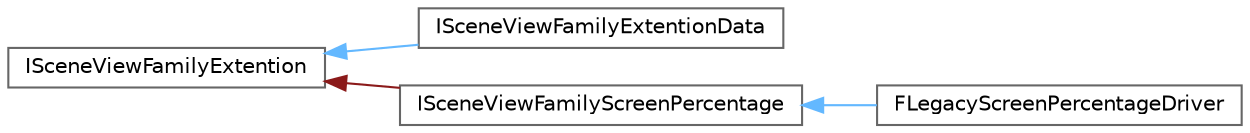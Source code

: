 digraph "Graphical Class Hierarchy"
{
 // INTERACTIVE_SVG=YES
 // LATEX_PDF_SIZE
  bgcolor="transparent";
  edge [fontname=Helvetica,fontsize=10,labelfontname=Helvetica,labelfontsize=10];
  node [fontname=Helvetica,fontsize=10,shape=box,height=0.2,width=0.4];
  rankdir="LR";
  Node0 [id="Node000000",label="ISceneViewFamilyExtention",height=0.2,width=0.4,color="grey40", fillcolor="white", style="filled",URL="$db/d84/classISceneViewFamilyExtention.html",tooltip="Generic plugin extension that have a lifetime of the FSceneViewFamily."];
  Node0 -> Node1 [id="edge5574_Node000000_Node000001",dir="back",color="steelblue1",style="solid",tooltip=" "];
  Node1 [id="Node000001",label="ISceneViewFamilyExtentionData",height=0.2,width=0.4,color="grey40", fillcolor="white", style="filled",URL="$d0/dd2/classISceneViewFamilyExtentionData.html",tooltip="Generic plugin extension that have a lifetime of the FSceneViewFamily that can contain arbitrary data..."];
  Node0 -> Node2 [id="edge5575_Node000000_Node000002",dir="back",color="firebrick4",style="solid",tooltip=" "];
  Node2 [id="Node000002",label="ISceneViewFamilyScreenPercentage",height=0.2,width=0.4,color="grey40", fillcolor="white", style="filled",URL="$d0/da6/classISceneViewFamilyScreenPercentage.html",tooltip=" "];
  Node2 -> Node3 [id="edge5576_Node000002_Node000003",dir="back",color="steelblue1",style="solid",tooltip=" "];
  Node3 [id="Node000003",label="FLegacyScreenPercentageDriver",height=0.2,width=0.4,color="grey40", fillcolor="white", style="filled",URL="$d7/d92/classFLegacyScreenPercentageDriver.html",tooltip="Default screen percentage interface that just apply View->FinalPostProcessSettings...."];
}
